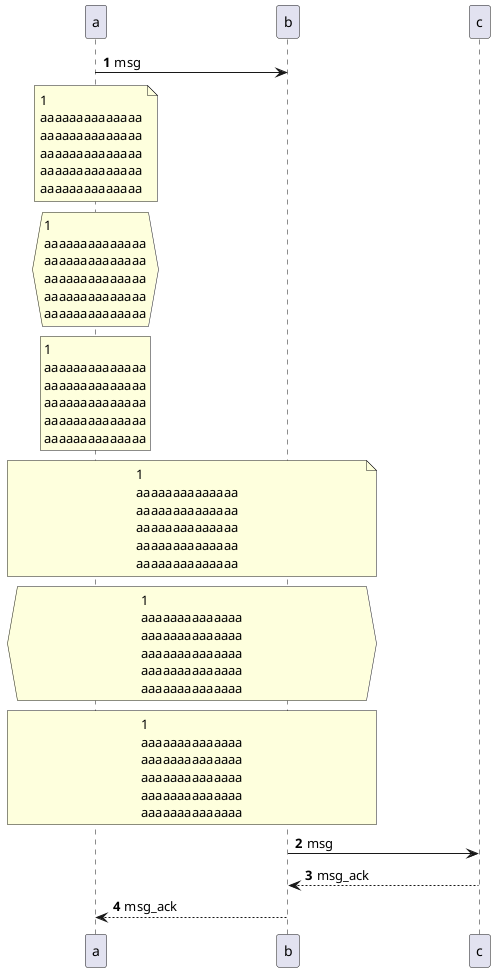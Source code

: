 {
  "sha1": "sxficulsqnshcxp5h43hnwelp27mkgx",
  "insertion": {
    "when": "2024-06-04T17:28:45.596Z",
    "url": "http://forum.plantuml.net/8921/skinparam-wrapwidth-doesnt-works-in-hnote",
    "user": "plantuml@gmail.com"
  }
}
@startuml
participant a
participant b
participant c
autonumber
skinparam ParticipantPadding 80
skinparam wrapWidth 30
a -> b :msg
note over a : %autonumber% aaaaaaaaaaaaaa aaaaaaaaaaaaaa aaaaaaaaaaaaaa aaaaaaaaaaaaaa aaaaaaaaaaaaaa
hnote over a : %autonumber% aaaaaaaaaaaaaa aaaaaaaaaaaaaa aaaaaaaaaaaaaa aaaaaaaaaaaaaa aaaaaaaaaaaaaa
rnote over a : %autonumber% aaaaaaaaaaaaaa aaaaaaaaaaaaaa aaaaaaaaaaaaaa aaaaaaaaaaaaaa aaaaaaaaaaaaaa
note over a,b : %autonumber% aaaaaaaaaaaaaa aaaaaaaaaaaaaa aaaaaaaaaaaaaa aaaaaaaaaaaaaa aaaaaaaaaaaaaa
hnote over a,b : %autonumber% aaaaaaaaaaaaaa aaaaaaaaaaaaaa aaaaaaaaaaaaaa aaaaaaaaaaaaaa aaaaaaaaaaaaaa
rnote over a,b : %autonumber% aaaaaaaaaaaaaa aaaaaaaaaaaaaa aaaaaaaaaaaaaa aaaaaaaaaaaaaa aaaaaaaaaaaaaa
b -> c :msg
return msg_ack
a <-- b :msg_ack
@enduml
